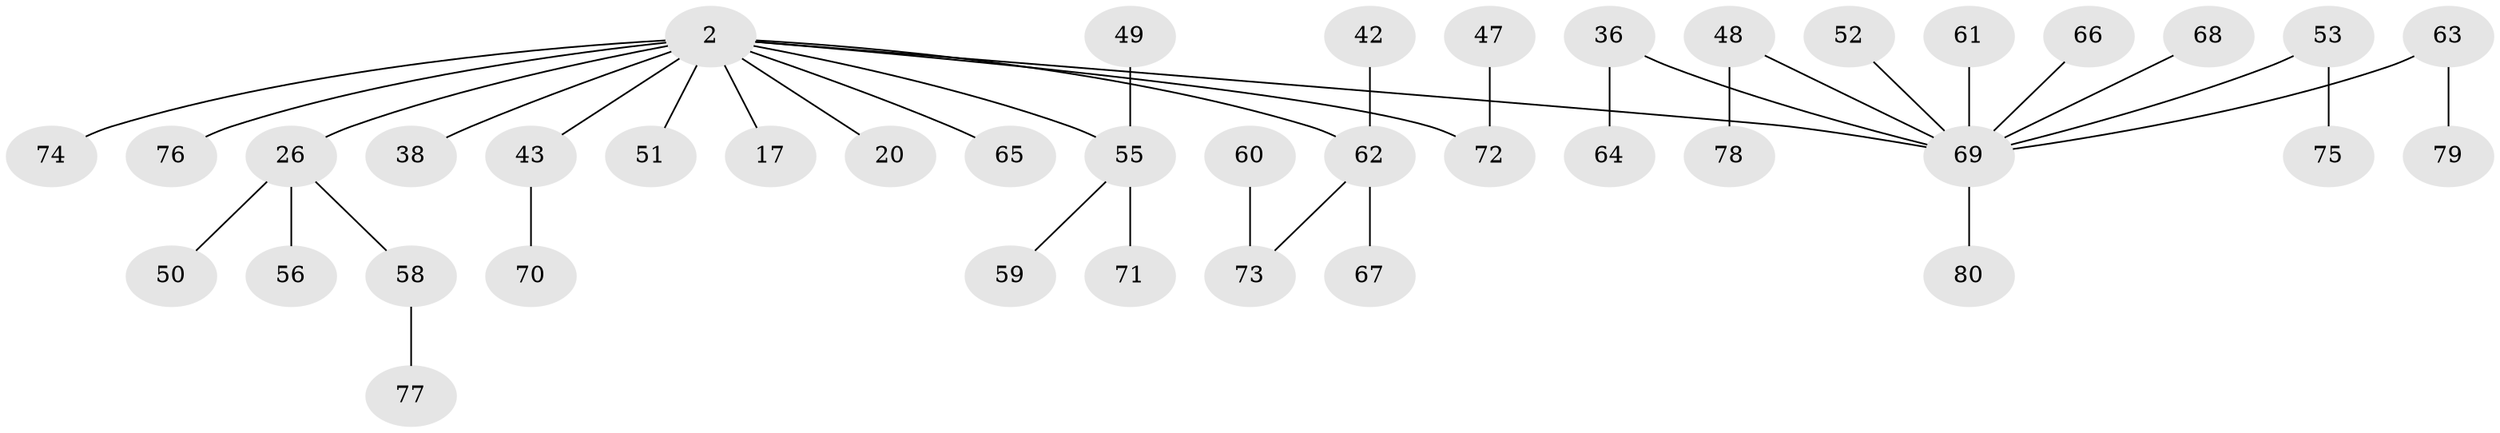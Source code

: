 // original degree distribution, {3: 0.1375, 14: 0.0125, 13: 0.0125, 1: 0.625, 5: 0.025, 4: 0.0625, 2: 0.125}
// Generated by graph-tools (version 1.1) at 2025/48/03/09/25 04:48:21]
// undirected, 40 vertices, 39 edges
graph export_dot {
graph [start="1"]
  node [color=gray90,style=filled];
  2;
  17;
  20;
  26 [super="+19"];
  36;
  38;
  42;
  43 [super="+37"];
  47;
  48 [super="+44"];
  49;
  50;
  51;
  52;
  53;
  55 [super="+16+29+46"];
  56 [super="+33"];
  58;
  59;
  60;
  61;
  62 [super="+23+27"];
  63;
  64;
  65 [super="+28+31"];
  66;
  67;
  68;
  69 [super="+4+9+13+6+10+11+15+54+25+57+24+39+41"];
  70;
  71;
  72 [super="+45"];
  73 [super="+35"];
  74;
  75;
  76 [super="+32"];
  77;
  78;
  79;
  80;
  2 -- 17;
  2 -- 20;
  2 -- 26 [weight=2];
  2 -- 38;
  2 -- 51;
  2 -- 74;
  2 -- 69;
  2 -- 62;
  2 -- 65;
  2 -- 55;
  2 -- 43;
  2 -- 72;
  2 -- 76;
  26 -- 58;
  26 -- 50;
  26 -- 56;
  36 -- 64;
  36 -- 69;
  42 -- 62;
  43 -- 70;
  47 -- 72;
  48 -- 78;
  48 -- 69;
  49 -- 55;
  52 -- 69;
  53 -- 75;
  53 -- 69;
  55 -- 71;
  55 -- 59;
  58 -- 77;
  60 -- 73;
  61 -- 69;
  62 -- 67;
  62 -- 73;
  63 -- 79;
  63 -- 69;
  66 -- 69;
  68 -- 69;
  69 -- 80;
}
